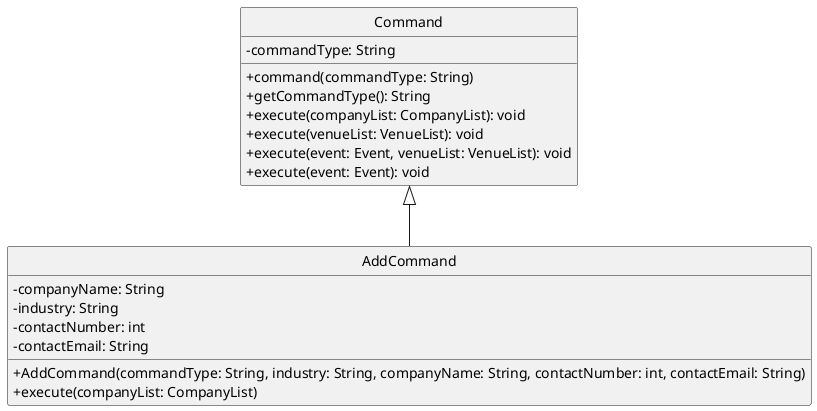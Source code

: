 @startuml
'https://plantuml.com/class-diagram

hide circle
skinparam classAttributeIconSize 0

Command <|-- AddCommand

class Command{
-commandType: String
+command(commandType: String)
+getCommandType(): String
+execute(companyList: CompanyList): void
+execute(venueList: VenueList): void
+execute(event: Event, venueList: VenueList): void
+execute(event: Event): void
}


class AddCommand {
-companyName: String
-industry: String
-contactNumber: int
-contactEmail: String
+AddCommand(commandType: String, industry: String, companyName: String, contactNumber: int, contactEmail: String)
+execute(companyList: CompanyList)
}


@enduml